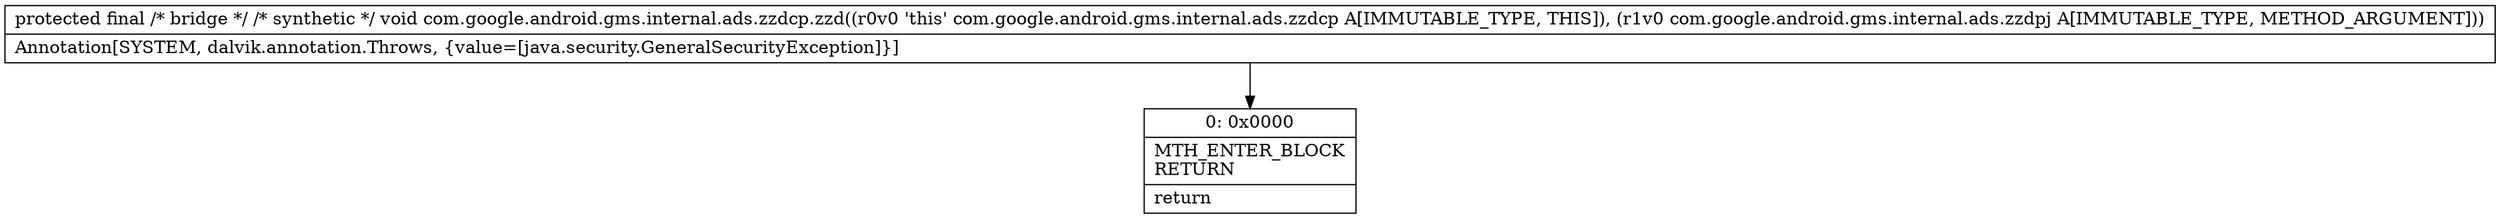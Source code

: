 digraph "CFG forcom.google.android.gms.internal.ads.zzdcp.zzd(Lcom\/google\/android\/gms\/internal\/ads\/zzdpj;)V" {
Node_0 [shape=record,label="{0\:\ 0x0000|MTH_ENTER_BLOCK\lRETURN\l|return\l}"];
MethodNode[shape=record,label="{protected final \/* bridge *\/ \/* synthetic *\/ void com.google.android.gms.internal.ads.zzdcp.zzd((r0v0 'this' com.google.android.gms.internal.ads.zzdcp A[IMMUTABLE_TYPE, THIS]), (r1v0 com.google.android.gms.internal.ads.zzdpj A[IMMUTABLE_TYPE, METHOD_ARGUMENT]))  | Annotation[SYSTEM, dalvik.annotation.Throws, \{value=[java.security.GeneralSecurityException]\}]\l}"];
MethodNode -> Node_0;
}

